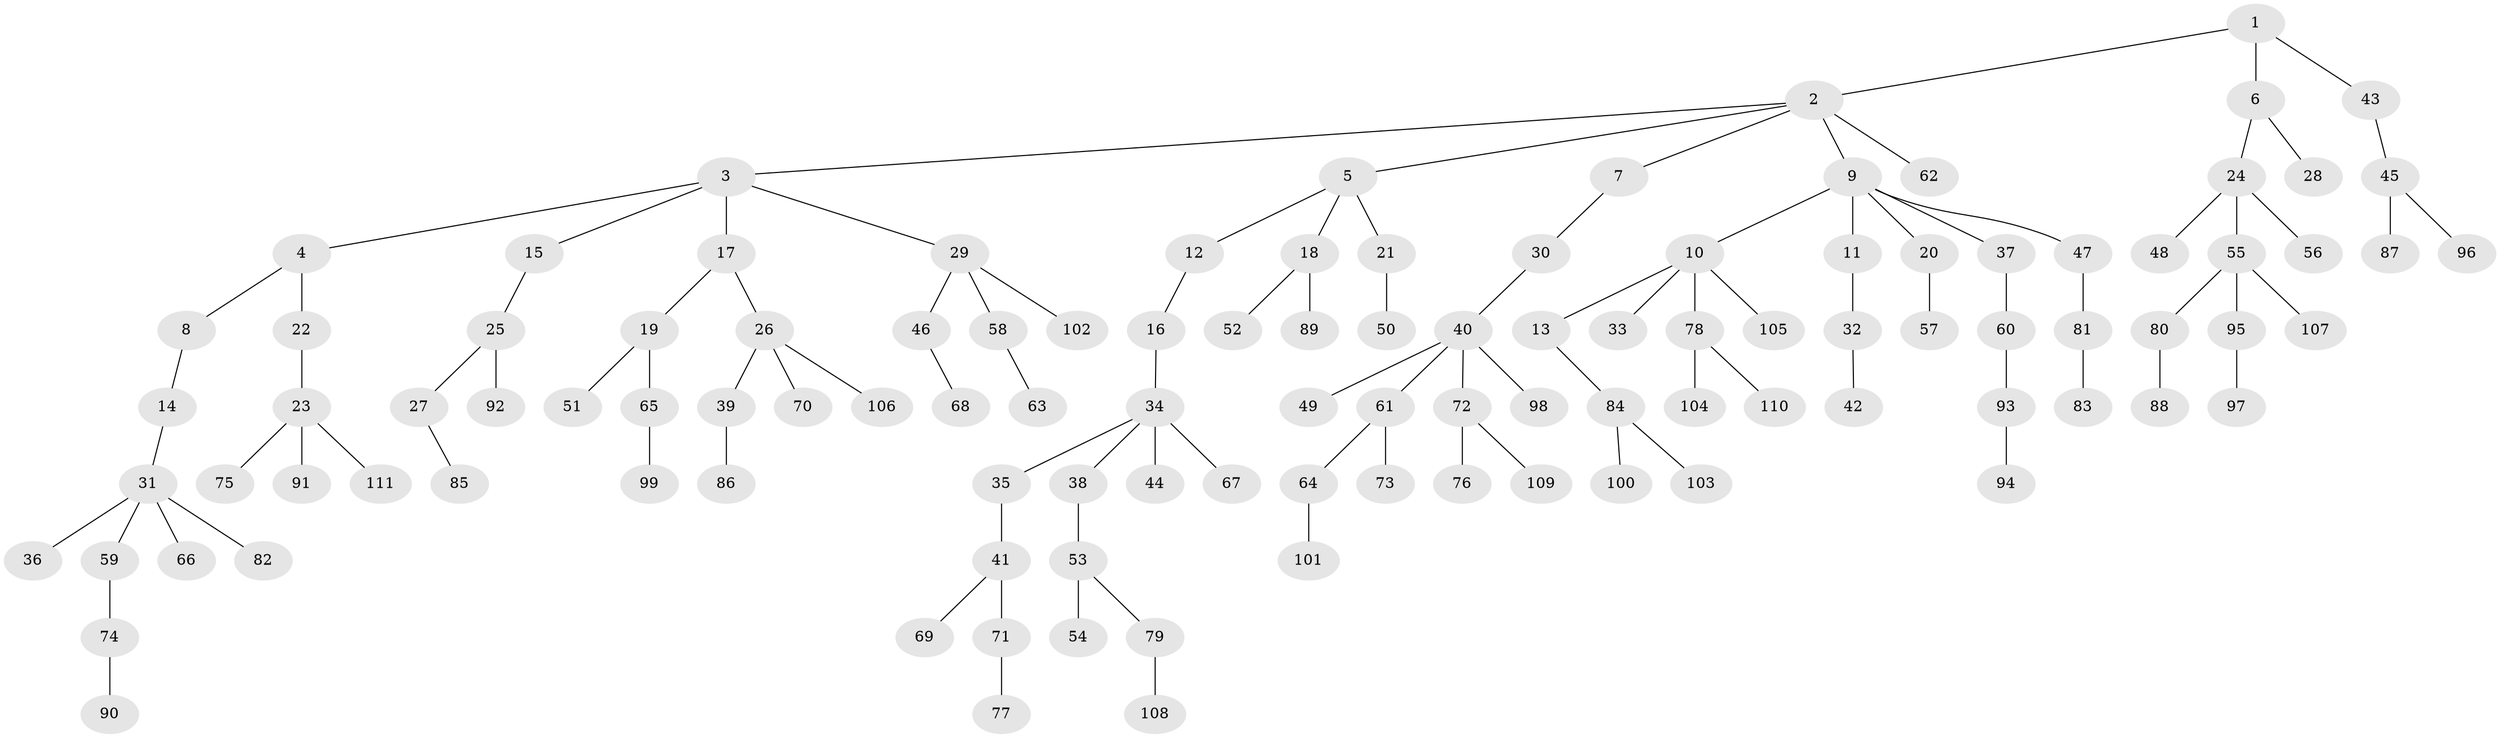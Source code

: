// coarse degree distribution, {4: 0.07894736842105263, 5: 0.06578947368421052, 6: 0.02631578947368421, 2: 0.23684210526315788, 3: 0.05263157894736842, 1: 0.5394736842105263}
// Generated by graph-tools (version 1.1) at 2025/52/02/27/25 19:52:10]
// undirected, 111 vertices, 110 edges
graph export_dot {
graph [start="1"]
  node [color=gray90,style=filled];
  1;
  2;
  3;
  4;
  5;
  6;
  7;
  8;
  9;
  10;
  11;
  12;
  13;
  14;
  15;
  16;
  17;
  18;
  19;
  20;
  21;
  22;
  23;
  24;
  25;
  26;
  27;
  28;
  29;
  30;
  31;
  32;
  33;
  34;
  35;
  36;
  37;
  38;
  39;
  40;
  41;
  42;
  43;
  44;
  45;
  46;
  47;
  48;
  49;
  50;
  51;
  52;
  53;
  54;
  55;
  56;
  57;
  58;
  59;
  60;
  61;
  62;
  63;
  64;
  65;
  66;
  67;
  68;
  69;
  70;
  71;
  72;
  73;
  74;
  75;
  76;
  77;
  78;
  79;
  80;
  81;
  82;
  83;
  84;
  85;
  86;
  87;
  88;
  89;
  90;
  91;
  92;
  93;
  94;
  95;
  96;
  97;
  98;
  99;
  100;
  101;
  102;
  103;
  104;
  105;
  106;
  107;
  108;
  109;
  110;
  111;
  1 -- 2;
  1 -- 6;
  1 -- 43;
  2 -- 3;
  2 -- 5;
  2 -- 7;
  2 -- 9;
  2 -- 62;
  3 -- 4;
  3 -- 15;
  3 -- 17;
  3 -- 29;
  4 -- 8;
  4 -- 22;
  5 -- 12;
  5 -- 18;
  5 -- 21;
  6 -- 24;
  6 -- 28;
  7 -- 30;
  8 -- 14;
  9 -- 10;
  9 -- 11;
  9 -- 20;
  9 -- 37;
  9 -- 47;
  10 -- 13;
  10 -- 33;
  10 -- 78;
  10 -- 105;
  11 -- 32;
  12 -- 16;
  13 -- 84;
  14 -- 31;
  15 -- 25;
  16 -- 34;
  17 -- 19;
  17 -- 26;
  18 -- 52;
  18 -- 89;
  19 -- 51;
  19 -- 65;
  20 -- 57;
  21 -- 50;
  22 -- 23;
  23 -- 75;
  23 -- 91;
  23 -- 111;
  24 -- 48;
  24 -- 55;
  24 -- 56;
  25 -- 27;
  25 -- 92;
  26 -- 39;
  26 -- 70;
  26 -- 106;
  27 -- 85;
  29 -- 46;
  29 -- 58;
  29 -- 102;
  30 -- 40;
  31 -- 36;
  31 -- 59;
  31 -- 66;
  31 -- 82;
  32 -- 42;
  34 -- 35;
  34 -- 38;
  34 -- 44;
  34 -- 67;
  35 -- 41;
  37 -- 60;
  38 -- 53;
  39 -- 86;
  40 -- 49;
  40 -- 61;
  40 -- 72;
  40 -- 98;
  41 -- 69;
  41 -- 71;
  43 -- 45;
  45 -- 87;
  45 -- 96;
  46 -- 68;
  47 -- 81;
  53 -- 54;
  53 -- 79;
  55 -- 80;
  55 -- 95;
  55 -- 107;
  58 -- 63;
  59 -- 74;
  60 -- 93;
  61 -- 64;
  61 -- 73;
  64 -- 101;
  65 -- 99;
  71 -- 77;
  72 -- 76;
  72 -- 109;
  74 -- 90;
  78 -- 104;
  78 -- 110;
  79 -- 108;
  80 -- 88;
  81 -- 83;
  84 -- 100;
  84 -- 103;
  93 -- 94;
  95 -- 97;
}
